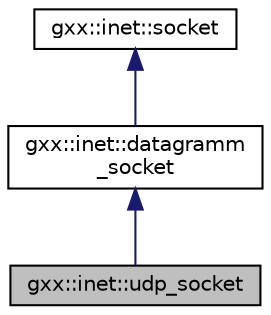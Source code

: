 digraph "gxx::inet::udp_socket"
{
  edge [fontname="Helvetica",fontsize="10",labelfontname="Helvetica",labelfontsize="10"];
  node [fontname="Helvetica",fontsize="10",shape=record];
  Node1 [label="gxx::inet::udp_socket",height=0.2,width=0.4,color="black", fillcolor="grey75", style="filled", fontcolor="black"];
  Node2 -> Node1 [dir="back",color="midnightblue",fontsize="10",style="solid"];
  Node2 [label="gxx::inet::datagramm\l_socket",height=0.2,width=0.4,color="black", fillcolor="white", style="filled",URL="$structgxx_1_1inet_1_1datagramm__socket.html"];
  Node3 -> Node2 [dir="back",color="midnightblue",fontsize="10",style="solid"];
  Node3 [label="gxx::inet::socket",height=0.2,width=0.4,color="black", fillcolor="white", style="filled",URL="$structgxx_1_1inet_1_1socket.html"];
}
